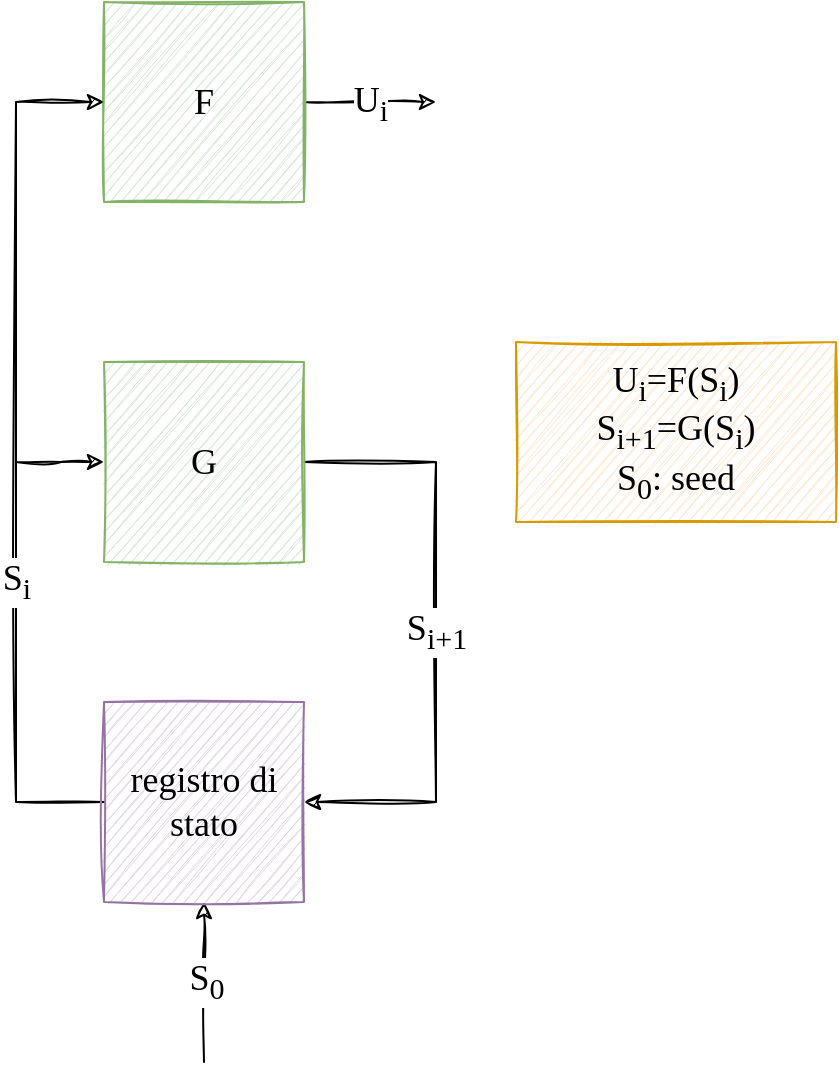 <mxfile version="15.9.4" type="device"><diagram id="y01Q8Eesyx2ehQIS8-qD" name="Page-1"><mxGraphModel dx="1422" dy="700" grid="1" gridSize="10" guides="1" tooltips="1" connect="1" arrows="1" fold="1" page="1" pageScale="1" pageWidth="827" pageHeight="1169" math="0" shadow="0"><root><mxCell id="0"/><mxCell id="1" parent="0"/><mxCell id="wAt8YyDitoPVb7knvDWh-9" value="U&lt;sub&gt;i&lt;/sub&gt;" style="edgeStyle=orthogonalEdgeStyle;rounded=0;sketch=1;orthogonalLoop=1;jettySize=auto;html=1;fontFamily=Maven Pro;fontSize=18;startArrow=none;startFill=0;endArrow=classic;endFill=1;fontSource=https%3A%2F%2Ffonts.googleapis.com%2Fcss%3Ffamily%3DMaven%2BPro;" parent="1" source="wAt8YyDitoPVb7knvDWh-1" edge="1"><mxGeometry relative="1" as="geometry"><mxPoint x="480" y="200" as="targetPoint"/></mxGeometry></mxCell><mxCell id="wAt8YyDitoPVb7knvDWh-1" value="F" style="whiteSpace=wrap;html=1;aspect=fixed;sketch=1;fontFamily=Maven Pro;fontSize=18;fillColor=#d5e8d4;strokeColor=#82b366;fontSource=https%3A%2F%2Ffonts.googleapis.com%2Fcss%3Ffamily%3DMaven%2BPro;" parent="1" vertex="1"><mxGeometry x="314" y="150" width="100" height="100" as="geometry"/></mxCell><mxCell id="wAt8YyDitoPVb7knvDWh-5" value="S&lt;sub&gt;i+1&lt;/sub&gt;" style="edgeStyle=orthogonalEdgeStyle;rounded=0;sketch=1;orthogonalLoop=1;jettySize=auto;html=1;entryX=1;entryY=0.5;entryDx=0;entryDy=0;fontFamily=Maven Pro;fontSize=18;fontSource=https%3A%2F%2Ffonts.googleapis.com%2Fcss%3Ffamily%3DMaven%2BPro;" parent="1" source="wAt8YyDitoPVb7knvDWh-2" target="wAt8YyDitoPVb7knvDWh-4" edge="1"><mxGeometry relative="1" as="geometry"><Array as="points"><mxPoint x="480" y="380"/><mxPoint x="480" y="550"/></Array></mxGeometry></mxCell><mxCell id="wAt8YyDitoPVb7knvDWh-8" style="edgeStyle=orthogonalEdgeStyle;rounded=0;sketch=1;orthogonalLoop=1;jettySize=auto;html=1;fontFamily=Maven Pro;fontSize=18;startArrow=classic;startFill=1;endArrow=none;endFill=0;fontSource=https%3A%2F%2Ffonts.googleapis.com%2Fcss%3Ffamily%3DMaven%2BPro;" parent="1" source="wAt8YyDitoPVb7knvDWh-2" edge="1"><mxGeometry relative="1" as="geometry"><mxPoint x="270" y="380" as="targetPoint"/></mxGeometry></mxCell><mxCell id="wAt8YyDitoPVb7knvDWh-2" value="G" style="whiteSpace=wrap;html=1;aspect=fixed;sketch=1;fontFamily=Maven Pro;fontSize=18;fillColor=#d5e8d4;strokeColor=#82b366;fontSource=https%3A%2F%2Ffonts.googleapis.com%2Fcss%3Ffamily%3DMaven%2BPro;" parent="1" vertex="1"><mxGeometry x="314" y="330" width="100" height="100" as="geometry"/></mxCell><mxCell id="wAt8YyDitoPVb7knvDWh-6" value="S&lt;sub&gt;i&lt;/sub&gt;" style="edgeStyle=orthogonalEdgeStyle;rounded=0;sketch=1;orthogonalLoop=1;jettySize=auto;html=1;entryX=0;entryY=0.5;entryDx=0;entryDy=0;fontFamily=Maven Pro;fontSize=18;fontSource=https%3A%2F%2Ffonts.googleapis.com%2Fcss%3Ffamily%3DMaven%2BPro;" parent="1" source="wAt8YyDitoPVb7knvDWh-4" target="wAt8YyDitoPVb7knvDWh-1" edge="1"><mxGeometry x="-0.297" relative="1" as="geometry"><Array as="points"><mxPoint x="270" y="550"/><mxPoint x="270" y="200"/></Array><mxPoint as="offset"/></mxGeometry></mxCell><mxCell id="wAt8YyDitoPVb7knvDWh-11" value="S&lt;sub&gt;0&lt;/sub&gt;" style="edgeStyle=orthogonalEdgeStyle;rounded=0;sketch=1;orthogonalLoop=1;jettySize=auto;html=1;fontFamily=Maven Pro;fontSize=18;startArrow=classic;startFill=1;endArrow=none;endFill=0;fontSource=https%3A%2F%2Ffonts.googleapis.com%2Fcss%3Ffamily%3DMaven%2BPro;" parent="1" source="wAt8YyDitoPVb7knvDWh-4" edge="1"><mxGeometry relative="1" as="geometry"><mxPoint x="364" y="680" as="targetPoint"/></mxGeometry></mxCell><mxCell id="wAt8YyDitoPVb7knvDWh-4" value="registro di stato" style="whiteSpace=wrap;html=1;aspect=fixed;sketch=1;fontFamily=Maven Pro;fontSize=18;fillColor=#e1d5e7;strokeColor=#9673a6;fontSource=https%3A%2F%2Ffonts.googleapis.com%2Fcss%3Ffamily%3DMaven%2BPro;" parent="1" vertex="1"><mxGeometry x="314" y="500" width="100" height="100" as="geometry"/></mxCell><mxCell id="wAt8YyDitoPVb7knvDWh-10" value="&lt;div&gt;U&lt;sub&gt;i&lt;/sub&gt;=F(S&lt;sub&gt;i&lt;/sub&gt;)&lt;/div&gt;&lt;div&gt;S&lt;sub&gt;i+1&lt;/sub&gt;=G(S&lt;sub&gt;i&lt;/sub&gt;)&lt;/div&gt;&lt;div&gt;S&lt;sub&gt;0&lt;/sub&gt;: seed&lt;br&gt;&lt;/div&gt;" style="rounded=0;whiteSpace=wrap;html=1;sketch=1;fontFamily=Maven Pro;fontSize=18;fillColor=#ffe6cc;strokeColor=#d79b00;fontSource=https%3A%2F%2Ffonts.googleapis.com%2Fcss%3Ffamily%3DMaven%2BPro;" parent="1" vertex="1"><mxGeometry x="520" y="320" width="160" height="90" as="geometry"/></mxCell></root></mxGraphModel></diagram></mxfile>